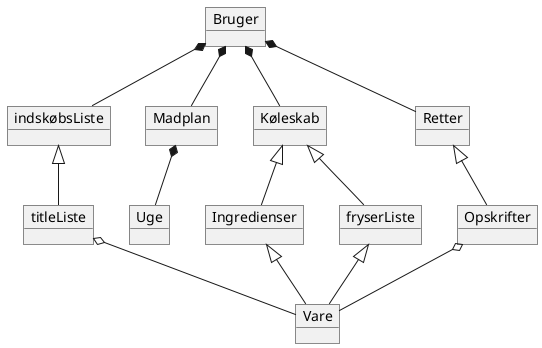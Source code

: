 @startuml
'https://plantuml.com/object-diagram

object Bruger
object indskøbsListe
object Madplan
object Køleskab
object titleListe
object Uge
object Retter
object Vare
object Ingredienser
object fryserListe
object Opskrifter




Bruger *-- indskøbsListe
Bruger *-- Madplan
Bruger *-- Køleskab
Bruger *-- Retter

indskøbsListe <|-- titleListe
titleListe o-- Vare

Madplan *-- Uge

Køleskab <|-- Ingredienser
Køleskab <|-- fryserListe
fryserListe <|-- Vare
Ingredienser <|-- Vare

Retter <|-- Opskrifter
Opskrifter o-- Vare












@enduml